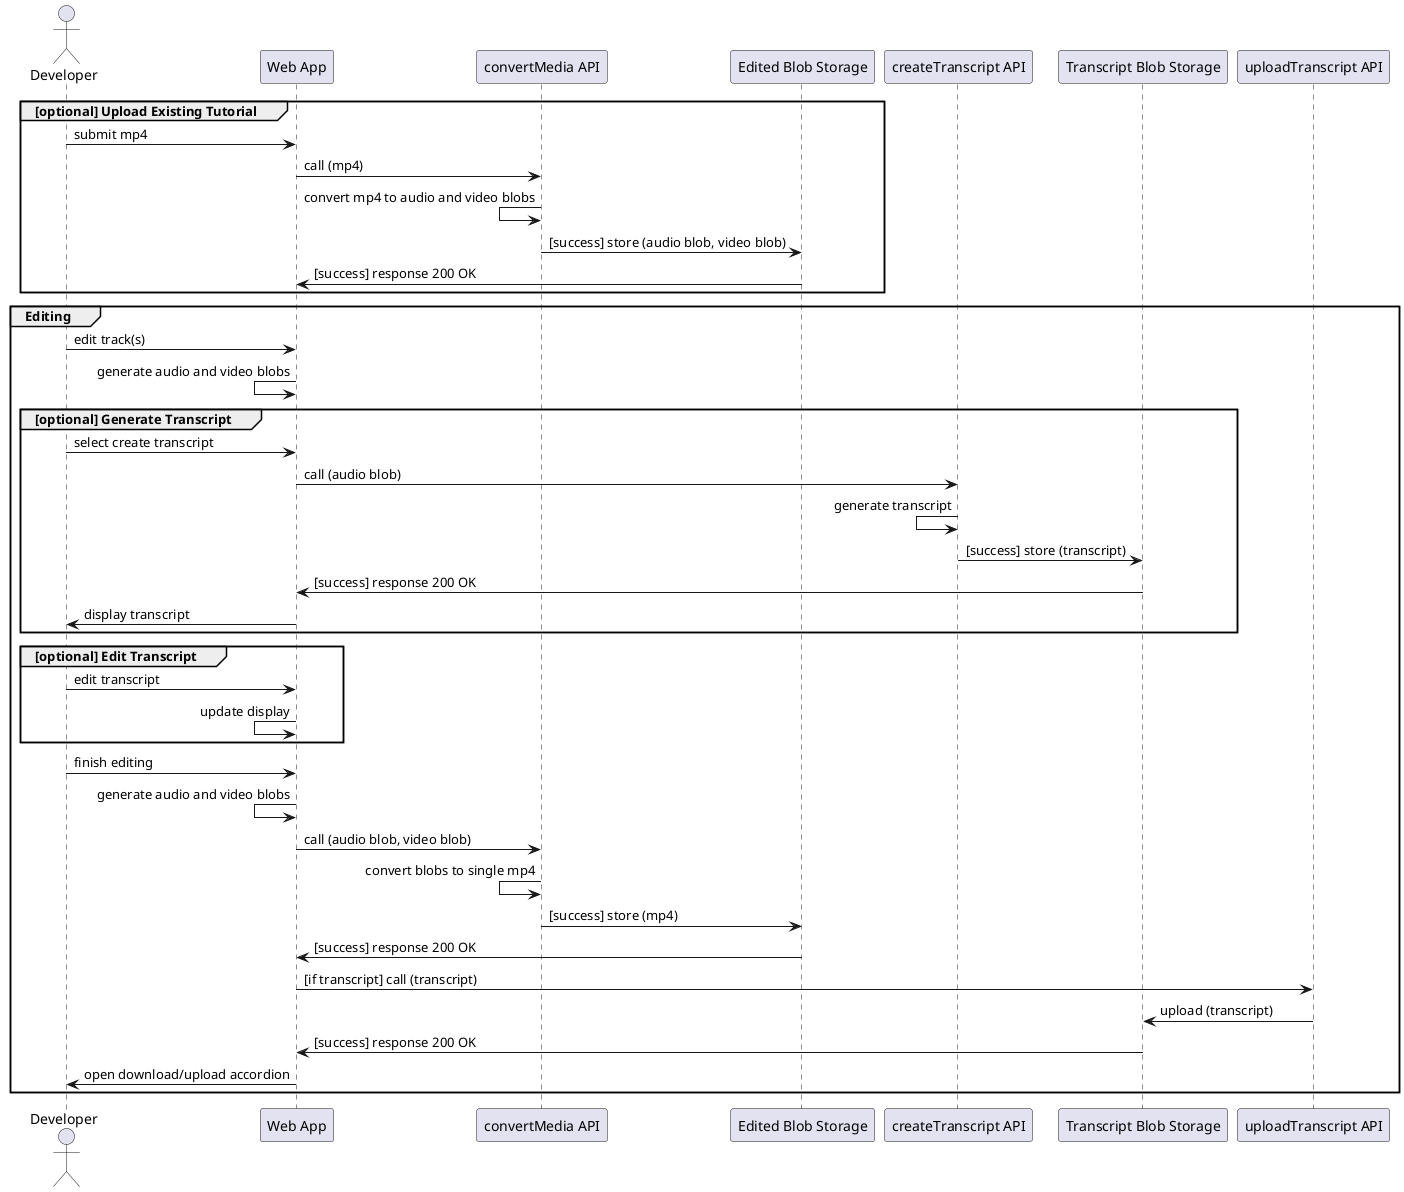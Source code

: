 @startuml editing

Actor Developer

group [optional] Upload Existing Tutorial
Developer -> "Web App": submit mp4
"Web App" -> "convertMedia API": call (mp4)
"convertMedia API" <- "convertMedia API": convert mp4 to audio and video blobs
"Edited Blob Storage" <- "convertMedia API": [success] store (audio blob, video blob)
"Web App" <- "Edited Blob Storage": [success] response 200 OK
end

group Editing
Developer -> "Web App": edit track(s)
"Web App" <- "Web App": generate audio and video blobs

group [optional] Generate Transcript
Developer -> "Web App": select create transcript
"Web App" -> "createTranscript API": call (audio blob)
"createTranscript API" <- "createTranscript API": generate transcript
"Transcript Blob Storage" <- "createTranscript API": [success] store (transcript)
"Web App" <- "Transcript Blob Storage": [success] response 200 OK
Developer <- "Web App": display transcript
end

group [optional] Edit Transcript
Developer -> "Web App": edit transcript
"Web App" <- "Web App": update display
end

Developer -> "Web App": finish editing
"Web App" <- "Web App": generate audio and video blobs

"Web App" -> "convertMedia API": call (audio blob, video blob)
"convertMedia API" <- "convertMedia API": convert blobs to single mp4
"Edited Blob Storage" <- "convertMedia API": [success] store (mp4)
"Web App" <- "Edited Blob Storage": [success] response 200 OK

"Web App" -> "uploadTranscript API": [if transcript] call (transcript)
"uploadTranscript API" -> "Transcript Blob Storage": upload (transcript)
"Web App" <- "Transcript Blob Storage": [success] response 200 OK
Developer <- "Web App": open download/upload accordion
end

@enduml